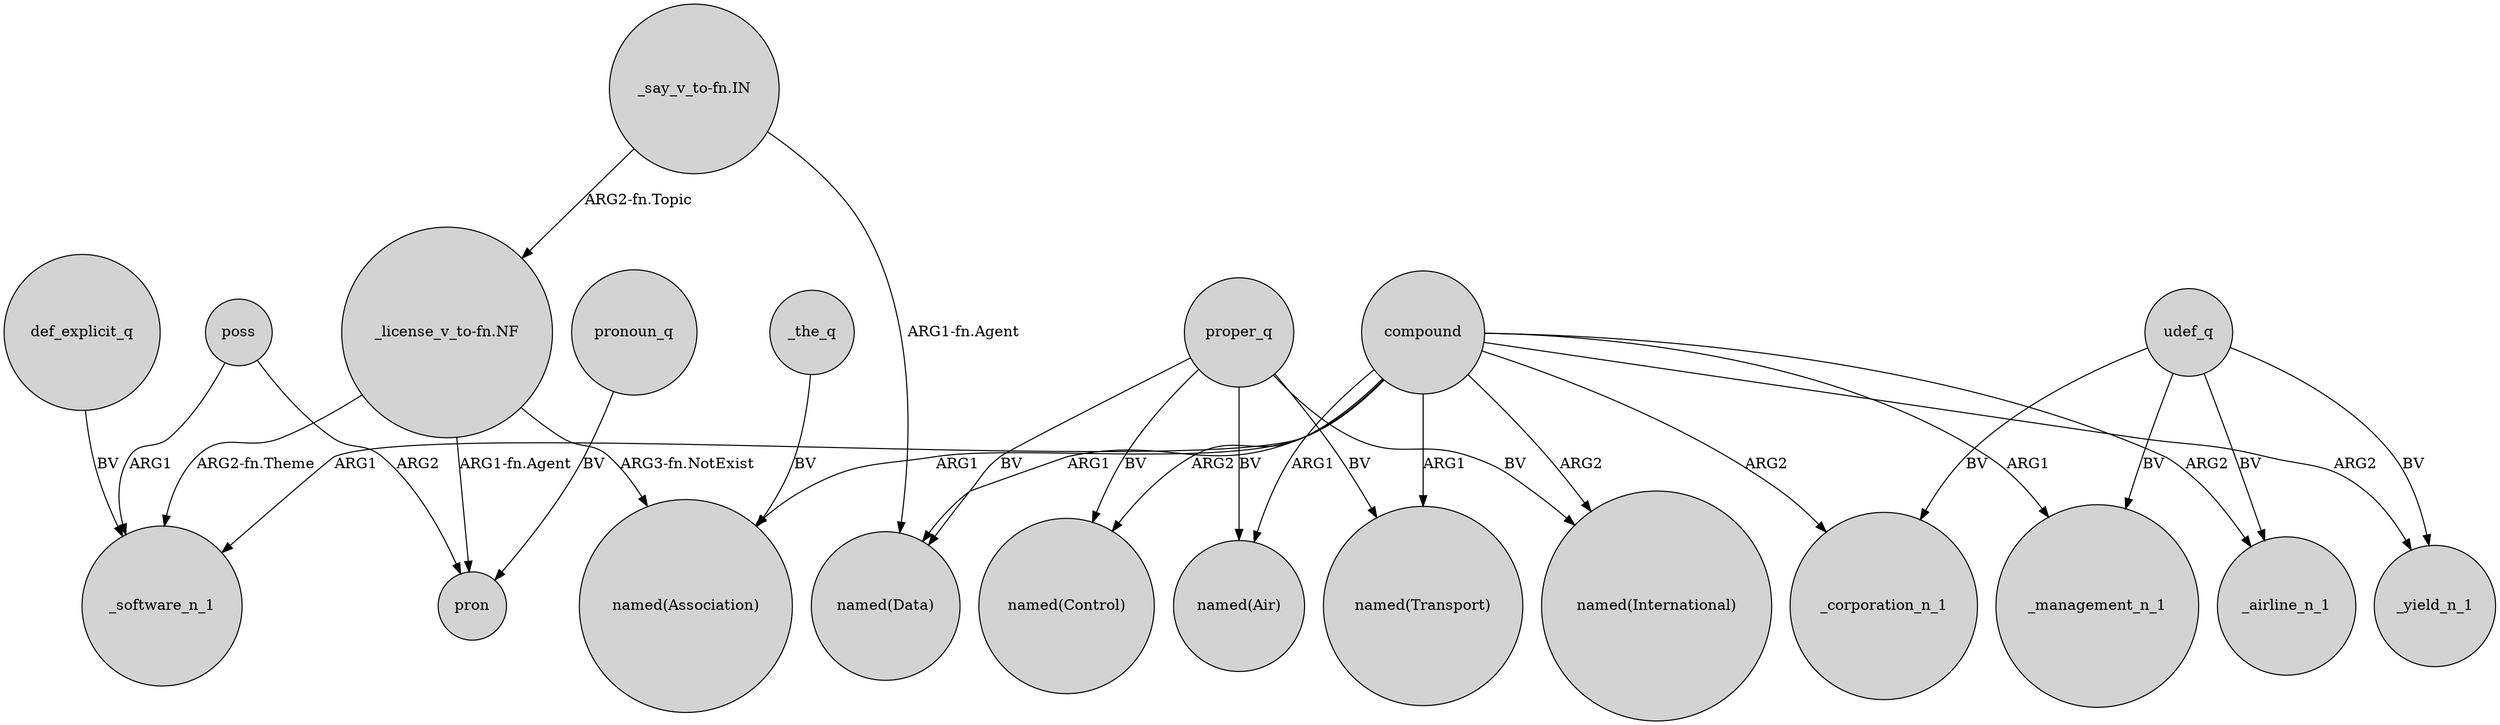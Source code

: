 digraph {
	node [shape=circle style=filled]
	def_explicit_q -> _software_n_1 [label=BV]
	"_say_v_to-fn.IN" -> "_license_v_to-fn.NF" [label="ARG2-fn.Topic"]
	poss -> pron [label=ARG2]
	compound -> "named(Transport)" [label=ARG1]
	compound -> "named(Control)" [label=ARG2]
	proper_q -> "named(Air)" [label=BV]
	"_license_v_to-fn.NF" -> _software_n_1 [label="ARG2-fn.Theme"]
	compound -> _corporation_n_1 [label=ARG2]
	proper_q -> "named(Control)" [label=BV]
	udef_q -> _management_n_1 [label=BV]
	proper_q -> "named(Transport)" [label=BV]
	pronoun_q -> pron [label=BV]
	poss -> _software_n_1 [label=ARG1]
	udef_q -> _corporation_n_1 [label=BV]
	proper_q -> "named(Data)" [label=BV]
	compound -> "named(Air)" [label=ARG1]
	compound -> "named(Data)" [label=ARG1]
	compound -> "named(International)" [label=ARG2]
	"_say_v_to-fn.IN" -> "named(Data)" [label="ARG1-fn.Agent"]
	_the_q -> "named(Association)" [label=BV]
	udef_q -> _airline_n_1 [label=BV]
	"_license_v_to-fn.NF" -> "named(Association)" [label="ARG3-fn.NotExist"]
	compound -> "named(Association)" [label=ARG1]
	udef_q -> _yield_n_1 [label=BV]
	compound -> _software_n_1 [label=ARG1]
	compound -> _yield_n_1 [label=ARG2]
	"_license_v_to-fn.NF" -> pron [label="ARG1-fn.Agent"]
	compound -> _management_n_1 [label=ARG1]
	compound -> _airline_n_1 [label=ARG2]
	proper_q -> "named(International)" [label=BV]
}
